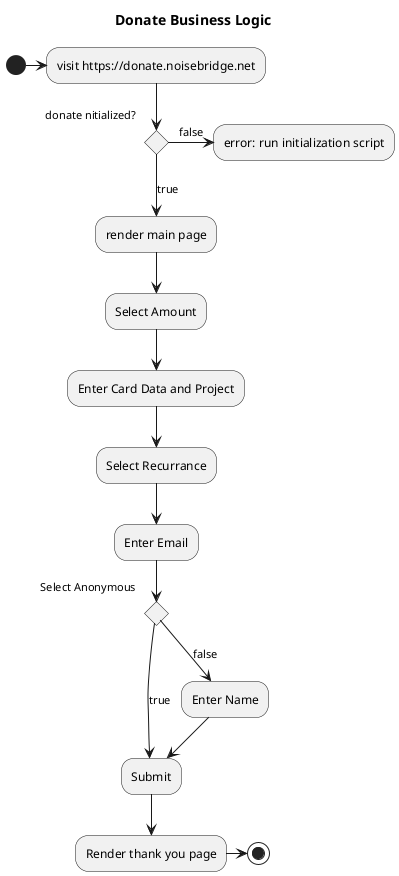 http://plantuml.com/activity-diagram-legacy
java -jar ~/bin/plantuml <this file>

@startuml
title Donate Business Logic

(*) -> visit https://donate.noisebridge.net
if "donate nitialized?" then
    ->[false] "error: run initialization script"
else
    -->[true] "render main page"
endif
--> "Select Amount"
--> "Enter Card Data and Project"
--> "Select Recurrance"
--> "Enter Email"
if "Select Anonymous" then
    -->[true] "Submit"
else
    -->[false] "Enter Name"
    --> "Submit"
endif
--> "Render thank you page"
->(*) 
@enduml
